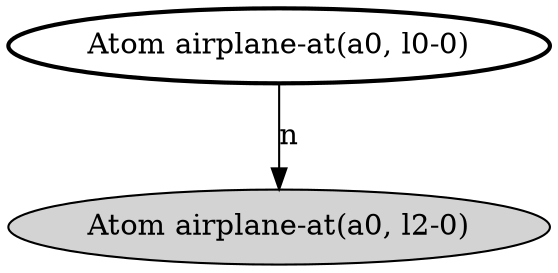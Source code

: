 digraph G {
  lm0 [label="Atom airplane-at(a0, l2-0)", style=filled];
  lm1 [label="Atom airplane-at(a0, l0-0)", style=bold];
      lm1 -> lm0 [label="n"];
}
